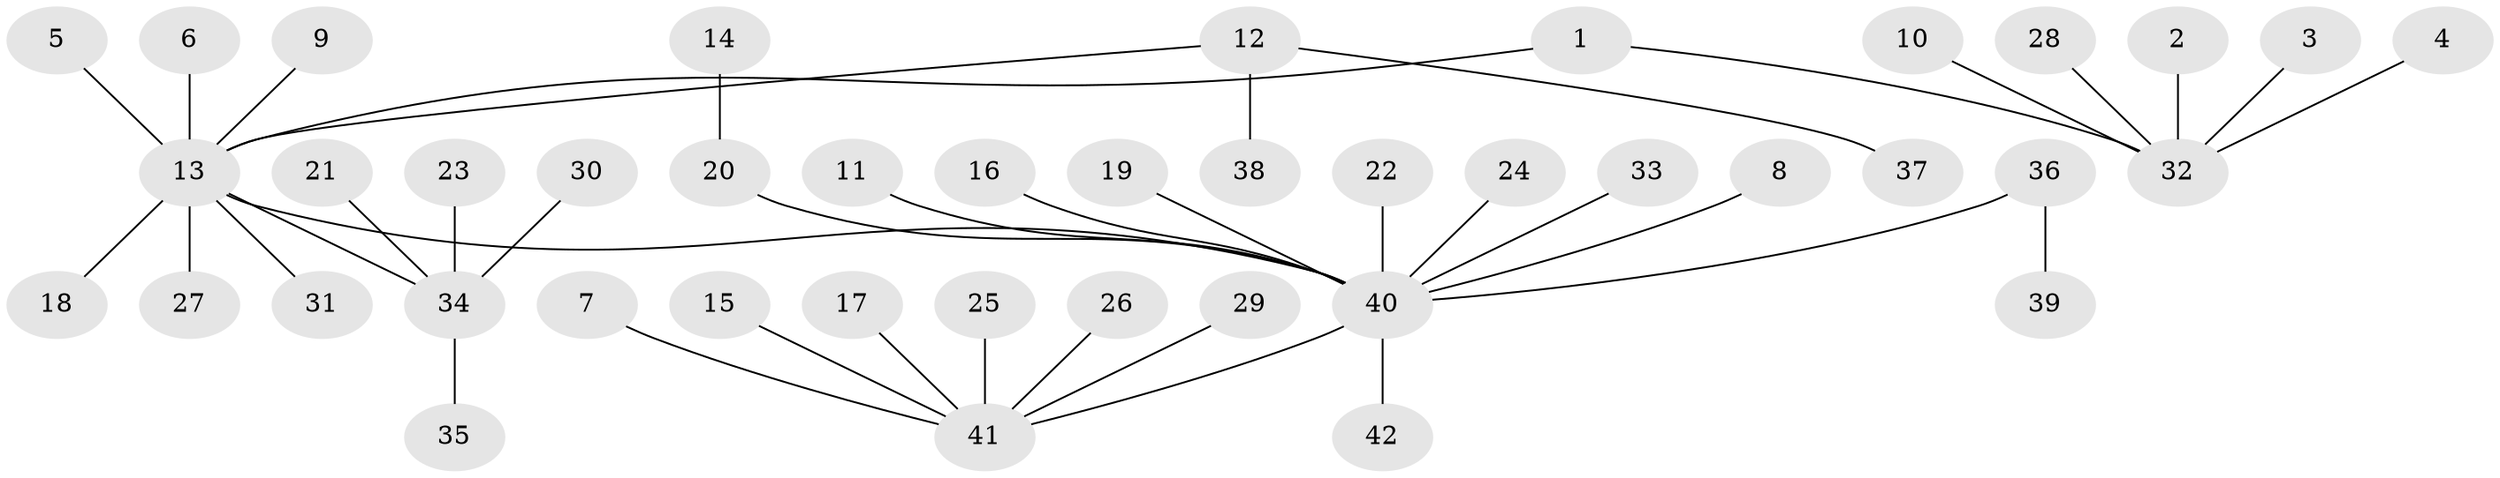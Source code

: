 // original degree distribution, {4: 0.024390243902439025, 14: 0.012195121951219513, 9: 0.012195121951219513, 12: 0.012195121951219513, 2: 0.18292682926829268, 3: 0.06097560975609756, 8: 0.012195121951219513, 1: 0.6585365853658537, 7: 0.012195121951219513, 5: 0.012195121951219513}
// Generated by graph-tools (version 1.1) at 2025/01/03/09/25 03:01:43]
// undirected, 42 vertices, 41 edges
graph export_dot {
graph [start="1"]
  node [color=gray90,style=filled];
  1;
  2;
  3;
  4;
  5;
  6;
  7;
  8;
  9;
  10;
  11;
  12;
  13;
  14;
  15;
  16;
  17;
  18;
  19;
  20;
  21;
  22;
  23;
  24;
  25;
  26;
  27;
  28;
  29;
  30;
  31;
  32;
  33;
  34;
  35;
  36;
  37;
  38;
  39;
  40;
  41;
  42;
  1 -- 13 [weight=1.0];
  1 -- 32 [weight=1.0];
  2 -- 32 [weight=1.0];
  3 -- 32 [weight=1.0];
  4 -- 32 [weight=1.0];
  5 -- 13 [weight=1.0];
  6 -- 13 [weight=1.0];
  7 -- 41 [weight=1.0];
  8 -- 40 [weight=1.0];
  9 -- 13 [weight=1.0];
  10 -- 32 [weight=1.0];
  11 -- 40 [weight=1.0];
  12 -- 13 [weight=1.0];
  12 -- 37 [weight=1.0];
  12 -- 38 [weight=1.0];
  13 -- 18 [weight=1.0];
  13 -- 27 [weight=1.0];
  13 -- 31 [weight=1.0];
  13 -- 34 [weight=1.0];
  13 -- 40 [weight=1.0];
  14 -- 20 [weight=1.0];
  15 -- 41 [weight=1.0];
  16 -- 40 [weight=1.0];
  17 -- 41 [weight=1.0];
  19 -- 40 [weight=1.0];
  20 -- 40 [weight=1.0];
  21 -- 34 [weight=1.0];
  22 -- 40 [weight=1.0];
  23 -- 34 [weight=1.0];
  24 -- 40 [weight=1.0];
  25 -- 41 [weight=1.0];
  26 -- 41 [weight=1.0];
  28 -- 32 [weight=1.0];
  29 -- 41 [weight=1.0];
  30 -- 34 [weight=1.0];
  33 -- 40 [weight=1.0];
  34 -- 35 [weight=1.0];
  36 -- 39 [weight=1.0];
  36 -- 40 [weight=1.0];
  40 -- 41 [weight=1.0];
  40 -- 42 [weight=1.0];
}
